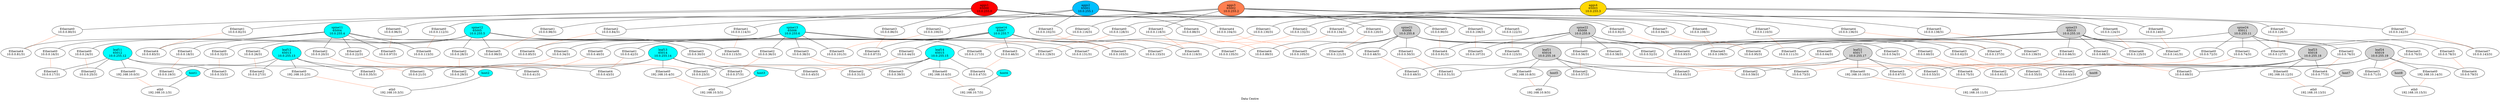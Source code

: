 strict graph {
	graph [label="Data Centre",
		rankdir=TD
	];
	node [label="\N"];
	aggs1	 [bgp_asn=65000,
		dev_role=aggs,
		dev_type="microsoft-sonic",
		fillcolor=red,
		label="aggs1
65000
10.0.255.0",
		loopback="10.0.255.0",
		pod=None,
		rank=1,
		style=filled];
	"iface-80"	 [dev_type=port,
		ipv4="10.0.0.80/31",
		label="Ethernet0
10.0.0.80/31",
		rank=2];
	aggs1 -- "iface-80"	 [color=black,
		phy=port];
	"iface-82"	 [dev_type=port,
		ipv4="10.0.0.82/31",
		label="Ethernet1
10.0.0.82/31",
		rank=2];
	aggs1 -- "iface-82"	 [color=black,
		phy=port];
	"iface-84"	 [dev_type=port,
		ipv4="10.0.0.84/31",
		label="Ethernet2
10.0.0.84/31",
		rank=2];
	aggs1 -- "iface-84"	 [color=black,
		phy=port];
	"iface-86"	 [dev_type=port,
		ipv4="10.0.0.86/31",
		label="Ethernet3
10.0.0.86/31",
		rank=2];
	aggs1 -- "iface-86"	 [color=black,
		phy=port];
	"iface-88"	 [dev_type=port,
		ipv4="10.0.0.88/31",
		label="Ethernet4
10.0.0.88/31",
		rank=2];
	aggs1 -- "iface-88"	 [color=black,
		phy=port];
	"iface-90"	 [dev_type=port,
		ipv4="10.0.0.90/31",
		label="Ethernet5
10.0.0.90/31",
		rank=2];
	aggs1 -- "iface-90"	 [color=black,
		phy=port];
	"iface-92"	 [dev_type=port,
		ipv4="10.0.0.92/31",
		label="Ethernet6
10.0.0.92/31",
		rank=2];
	aggs1 -- "iface-92"	 [color=black,
		phy=port];
	"iface-94"	 [dev_type=port,
		ipv4="10.0.0.94/31",
		label="Ethernet7
10.0.0.94/31",
		rank=2];
	aggs1 -- "iface-94"	 [color=black,
		phy=port];
	"iface-81"	 [dev_type=port,
		ipv4="10.0.0.81/31",
		label="Ethernet4
10.0.0.81/31",
		rank=3];
	"iface-80" -- "iface-81"	 [color=coral,
		linux_bridge=hs_br_80,
		phy=wire,
		role=dc];
	"iface-83"	 [dev_type=port,
		ipv4="10.0.0.83/31",
		label="Ethernet4
10.0.0.83/31",
		rank=3];
	"iface-82" -- "iface-83"	 [color=coral,
		linux_bridge=hs_br_82,
		phy=wire,
		role=dc];
	"iface-85"	 [dev_type=port,
		ipv4="10.0.0.85/31",
		label="Ethernet4
10.0.0.85/31",
		rank=3];
	"iface-84" -- "iface-85"	 [color=coral,
		linux_bridge=hs_br_84,
		phy=wire,
		role=dc];
	"iface-87"	 [dev_type=port,
		ipv4="10.0.0.87/31",
		label="Ethernet4
10.0.0.87/31",
		rank=3];
	"iface-86" -- "iface-87"	 [color=coral,
		linux_bridge=hs_br_86,
		phy=wire,
		role=dc];
	"iface-89"	 [dev_type=port,
		ipv4="10.0.0.89/31",
		label="Ethernet4
10.0.0.89/31",
		rank=3];
	"iface-88" -- "iface-89"	 [color=coral,
		linux_bridge=hs_br_88,
		phy=wire,
		role=dc];
	"iface-91"	 [dev_type=port,
		ipv4="10.0.0.91/31",
		label="Ethernet4
10.0.0.91/31",
		rank=3];
	"iface-90" -- "iface-91"	 [color=coral,
		linux_bridge=hs_br_90,
		phy=wire,
		role=dc];
	"iface-93"	 [dev_type=port,
		ipv4="10.0.0.93/31",
		label="Ethernet4
10.0.0.93/31",
		rank=3];
	"iface-92" -- "iface-93"	 [color=coral,
		linux_bridge=hs_br_92,
		phy=wire,
		role=dc];
	"iface-95"	 [dev_type=port,
		ipv4="10.0.0.95/31",
		label="Ethernet4
10.0.0.95/31",
		rank=3];
	"iface-94" -- "iface-95"	 [color=coral,
		linux_bridge=hs_br_94,
		phy=wire,
		role=dc];
	aggs2	 [bgp_asn=65001,
		dev_role=aggs,
		dev_type="microsoft-sonic",
		fillcolor=deepskyblue,
		label="aggs2
65001
10.0.255.1",
		loopback="10.0.255.1",
		pod=None,
		rank=1,
		style=filled];
	"iface-96"	 [dev_type=port,
		ipv4="10.0.0.96/31",
		label="Ethernet0
10.0.0.96/31",
		rank=2];
	aggs2 -- "iface-96"	 [color=black,
		phy=port];
	"iface-98"	 [dev_type=port,
		ipv4="10.0.0.98/31",
		label="Ethernet1
10.0.0.98/31",
		rank=2];
	aggs2 -- "iface-98"	 [color=black,
		phy=port];
	"iface-100"	 [dev_type=port,
		ipv4="10.0.0.100/31",
		label="Ethernet2
10.0.0.100/31",
		rank=2];
	aggs2 -- "iface-100"	 [color=black,
		phy=port];
	"iface-102"	 [dev_type=port,
		ipv4="10.0.0.102/31",
		label="Ethernet3
10.0.0.102/31",
		rank=2];
	aggs2 -- "iface-102"	 [color=black,
		phy=port];
	"iface-104"	 [dev_type=port,
		ipv4="10.0.0.104/31",
		label="Ethernet4
10.0.0.104/31",
		rank=2];
	aggs2 -- "iface-104"	 [color=black,
		phy=port];
	"iface-106"	 [dev_type=port,
		ipv4="10.0.0.106/31",
		label="Ethernet5
10.0.0.106/31",
		rank=2];
	aggs2 -- "iface-106"	 [color=black,
		phy=port];
	"iface-108"	 [dev_type=port,
		ipv4="10.0.0.108/31",
		label="Ethernet6
10.0.0.108/31",
		rank=2];
	aggs2 -- "iface-108"	 [color=black,
		phy=port];
	"iface-110"	 [dev_type=port,
		ipv4="10.0.0.110/31",
		label="Ethernet7
10.0.0.110/31",
		rank=2];
	aggs2 -- "iface-110"	 [color=black,
		phy=port];
	"iface-97"	 [dev_type=port,
		ipv4="10.0.0.97/31",
		label="Ethernet5
10.0.0.97/31",
		rank=3];
	"iface-96" -- "iface-97"	 [color=coral,
		linux_bridge=hs_br_96,
		phy=wire,
		role=dc];
	"iface-99"	 [dev_type=port,
		ipv4="10.0.0.99/31",
		label="Ethernet5
10.0.0.99/31",
		rank=3];
	"iface-98" -- "iface-99"	 [color=coral,
		linux_bridge=hs_br_98,
		phy=wire,
		role=dc];
	"iface-101"	 [dev_type=port,
		ipv4="10.0.0.101/31",
		label="Ethernet5
10.0.0.101/31",
		rank=3];
	"iface-100" -- "iface-101"	 [color=coral,
		linux_bridge=hs_br_100,
		phy=wire,
		role=dc];
	"iface-103"	 [dev_type=port,
		ipv4="10.0.0.103/31",
		label="Ethernet5
10.0.0.103/31",
		rank=3];
	"iface-102" -- "iface-103"	 [color=coral,
		linux_bridge=hs_br_102,
		phy=wire,
		role=dc];
	"iface-105"	 [dev_type=port,
		ipv4="10.0.0.105/31",
		label="Ethernet5
10.0.0.105/31",
		rank=3];
	"iface-104" -- "iface-105"	 [color=coral,
		linux_bridge=hs_br_104,
		phy=wire,
		role=dc];
	"iface-107"	 [dev_type=port,
		ipv4="10.0.0.107/31",
		label="Ethernet5
10.0.0.107/31",
		rank=3];
	"iface-106" -- "iface-107"	 [color=coral,
		linux_bridge=hs_br_106,
		phy=wire,
		role=dc];
	"iface-109"	 [dev_type=port,
		ipv4="10.0.0.109/31",
		label="Ethernet5
10.0.0.109/31",
		rank=3];
	"iface-108" -- "iface-109"	 [color=coral,
		linux_bridge=hs_br_108,
		phy=wire,
		role=dc];
	"iface-111"	 [dev_type=port,
		ipv4="10.0.0.111/31",
		label="Ethernet5
10.0.0.111/31",
		rank=3];
	"iface-110" -- "iface-111"	 [color=coral,
		linux_bridge=hs_br_110,
		phy=wire,
		role=dc];
	aggs3	 [bgp_asn=65002,
		dev_role=aggs,
		dev_type="microsoft-sonic",
		fillcolor=coral,
		label="aggs3
65002
10.0.255.2",
		loopback="10.0.255.2",
		pod=None,
		rank=1,
		style=filled];
	"iface-112"	 [dev_type=port,
		ipv4="10.0.0.112/31",
		label="Ethernet0
10.0.0.112/31",
		rank=2];
	aggs3 -- "iface-112"	 [color=black,
		phy=port];
	"iface-114"	 [dev_type=port,
		ipv4="10.0.0.114/31",
		label="Ethernet1
10.0.0.114/31",
		rank=2];
	aggs3 -- "iface-114"	 [color=black,
		phy=port];
	"iface-116"	 [dev_type=port,
		ipv4="10.0.0.116/31",
		label="Ethernet2
10.0.0.116/31",
		rank=2];
	aggs3 -- "iface-116"	 [color=black,
		phy=port];
	"iface-118"	 [dev_type=port,
		ipv4="10.0.0.118/31",
		label="Ethernet3
10.0.0.118/31",
		rank=2];
	aggs3 -- "iface-118"	 [color=black,
		phy=port];
	"iface-120"	 [dev_type=port,
		ipv4="10.0.0.120/31",
		label="Ethernet4
10.0.0.120/31",
		rank=2];
	aggs3 -- "iface-120"	 [color=black,
		phy=port];
	"iface-122"	 [dev_type=port,
		ipv4="10.0.0.122/31",
		label="Ethernet5
10.0.0.122/31",
		rank=2];
	aggs3 -- "iface-122"	 [color=black,
		phy=port];
	"iface-124"	 [dev_type=port,
		ipv4="10.0.0.124/31",
		label="Ethernet6
10.0.0.124/31",
		rank=2];
	aggs3 -- "iface-124"	 [color=black,
		phy=port];
	"iface-126"	 [dev_type=port,
		ipv4="10.0.0.126/31",
		label="Ethernet7
10.0.0.126/31",
		rank=2];
	aggs3 -- "iface-126"	 [color=black,
		phy=port];
	"iface-113"	 [dev_type=port,
		ipv4="10.0.0.113/31",
		label="Ethernet6
10.0.0.113/31",
		rank=3];
	"iface-112" -- "iface-113"	 [color=coral,
		linux_bridge=hs_br_112,
		phy=wire,
		role=dc];
	"iface-115"	 [dev_type=port,
		ipv4="10.0.0.115/31",
		label="Ethernet6
10.0.0.115/31",
		rank=3];
	"iface-114" -- "iface-115"	 [color=coral,
		linux_bridge=hs_br_114,
		phy=wire,
		role=dc];
	"iface-117"	 [dev_type=port,
		ipv4="10.0.0.117/31",
		label="Ethernet6
10.0.0.117/31",
		rank=3];
	"iface-116" -- "iface-117"	 [color=coral,
		linux_bridge=hs_br_116,
		phy=wire,
		role=dc];
	"iface-119"	 [dev_type=port,
		ipv4="10.0.0.119/31",
		label="Ethernet6
10.0.0.119/31",
		rank=3];
	"iface-118" -- "iface-119"	 [color=coral,
		linux_bridge=hs_br_118,
		phy=wire,
		role=dc];
	"iface-121"	 [dev_type=port,
		ipv4="10.0.0.121/31",
		label="Ethernet6
10.0.0.121/31",
		rank=3];
	"iface-120" -- "iface-121"	 [color=coral,
		linux_bridge=hs_br_120,
		phy=wire,
		role=dc];
	"iface-123"	 [dev_type=port,
		ipv4="10.0.0.123/31",
		label="Ethernet6
10.0.0.123/31",
		rank=3];
	"iface-122" -- "iface-123"	 [color=coral,
		linux_bridge=hs_br_122,
		phy=wire,
		role=dc];
	"iface-125"	 [dev_type=port,
		ipv4="10.0.0.125/31",
		label="Ethernet6
10.0.0.125/31",
		rank=3];
	"iface-124" -- "iface-125"	 [color=coral,
		linux_bridge=hs_br_124,
		phy=wire,
		role=dc];
	"iface-127"	 [dev_type=port,
		ipv4="10.0.0.127/31",
		label="Ethernet6
10.0.0.127/31",
		rank=3];
	"iface-126" -- "iface-127"	 [color=coral,
		linux_bridge=hs_br_126,
		phy=wire,
		role=dc];
	aggs4	 [bgp_asn=65003,
		dev_role=aggs,
		dev_type="microsoft-sonic",
		fillcolor=gold,
		label="aggs4
65003
10.0.255.3",
		loopback="10.0.255.3",
		pod=None,
		rank=1,
		style=filled];
	"iface-128"	 [dev_type=port,
		ipv4="10.0.0.128/31",
		label="Ethernet0
10.0.0.128/31",
		rank=2];
	aggs4 -- "iface-128"	 [color=black,
		phy=port];
	"iface-130"	 [dev_type=port,
		ipv4="10.0.0.130/31",
		label="Ethernet1
10.0.0.130/31",
		rank=2];
	aggs4 -- "iface-130"	 [color=black,
		phy=port];
	"iface-132"	 [dev_type=port,
		ipv4="10.0.0.132/31",
		label="Ethernet2
10.0.0.132/31",
		rank=2];
	aggs4 -- "iface-132"	 [color=black,
		phy=port];
	"iface-134"	 [dev_type=port,
		ipv4="10.0.0.134/31",
		label="Ethernet3
10.0.0.134/31",
		rank=2];
	aggs4 -- "iface-134"	 [color=black,
		phy=port];
	"iface-136"	 [dev_type=port,
		ipv4="10.0.0.136/31",
		label="Ethernet4
10.0.0.136/31",
		rank=2];
	aggs4 -- "iface-136"	 [color=black,
		phy=port];
	"iface-138"	 [dev_type=port,
		ipv4="10.0.0.138/31",
		label="Ethernet5
10.0.0.138/31",
		rank=2];
	aggs4 -- "iface-138"	 [color=black,
		phy=port];
	"iface-140"	 [dev_type=port,
		ipv4="10.0.0.140/31",
		label="Ethernet6
10.0.0.140/31",
		rank=2];
	aggs4 -- "iface-140"	 [color=black,
		phy=port];
	"iface-142"	 [dev_type=port,
		ipv4="10.0.0.142/31",
		label="Ethernet7
10.0.0.142/31",
		rank=2];
	aggs4 -- "iface-142"	 [color=black,
		phy=port];
	"iface-129"	 [dev_type=port,
		ipv4="10.0.0.129/31",
		label="Ethernet7
10.0.0.129/31",
		rank=3];
	"iface-128" -- "iface-129"	 [color=coral,
		linux_bridge=hs_br_128,
		phy=wire,
		role=dc];
	"iface-131"	 [dev_type=port,
		ipv4="10.0.0.131/31",
		label="Ethernet7
10.0.0.131/31",
		rank=3];
	"iface-130" -- "iface-131"	 [color=coral,
		linux_bridge=hs_br_130,
		phy=wire,
		role=dc];
	"iface-133"	 [dev_type=port,
		ipv4="10.0.0.133/31",
		label="Ethernet7
10.0.0.133/31",
		rank=3];
	"iface-132" -- "iface-133"	 [color=coral,
		linux_bridge=hs_br_132,
		phy=wire,
		role=dc];
	"iface-135"	 [dev_type=port,
		ipv4="10.0.0.135/31",
		label="Ethernet7
10.0.0.135/31",
		rank=3];
	"iface-134" -- "iface-135"	 [color=coral,
		linux_bridge=hs_br_134,
		phy=wire,
		role=dc];
	"iface-137"	 [dev_type=port,
		ipv4="10.0.0.137/31",
		label="Ethernet7
10.0.0.137/31",
		rank=3];
	"iface-136" -- "iface-137"	 [color=coral,
		linux_bridge=hs_br_136,
		phy=wire,
		role=dc];
	"iface-139"	 [dev_type=port,
		ipv4="10.0.0.139/31",
		label="Ethernet7
10.0.0.139/31",
		rank=3];
	"iface-138" -- "iface-139"	 [color=coral,
		linux_bridge=hs_br_138,
		phy=wire,
		role=dc];
	"iface-141"	 [dev_type=port,
		ipv4="10.0.0.141/31",
		label="Ethernet7
10.0.0.141/31",
		rank=3];
	"iface-140" -- "iface-141"	 [color=coral,
		linux_bridge=hs_br_140,
		phy=wire,
		role=dc];
	"iface-143"	 [dev_type=port,
		ipv4="10.0.0.143/31",
		label="Ethernet7
10.0.0.143/31",
		rank=3];
	"iface-142" -- "iface-143"	 [color=coral,
		linux_bridge=hs_br_142,
		phy=wire,
		role=dc];
	spine11	 [bgp_asn=65004,
		dev_role=spines,
		dev_type="microsoft-sonic",
		fillcolor=cyan,
		label="spine11
65004
10.0.255.4",
		loopback="10.0.255.4",
		pod=A,
		rank=4,
		style=filled];
	"iface-16"	 [dev_type=port,
		ipv4="10.0.0.16/31",
		label="Ethernet0
10.0.0.16/31",
		rank=5];
	spine11 -- "iface-16"	 [color=black,
		phy=port];
	"iface-18"	 [dev_type=port,
		ipv4="10.0.0.18/31",
		label="Ethernet1
10.0.0.18/31",
		rank=5];
	spine11 -- "iface-18"	 [color=black,
		phy=port];
	"iface-20"	 [dev_type=port,
		ipv4="10.0.0.20/31",
		label="Ethernet2
10.0.0.20/31",
		rank=5];
	spine11 -- "iface-20"	 [color=black,
		phy=port];
	"iface-22"	 [dev_type=port,
		ipv4="10.0.0.22/31",
		label="Ethernet3
10.0.0.22/31",
		rank=5];
	spine11 -- "iface-22"	 [color=black,
		phy=port];
	spine11 -- "iface-81"	 [color=black,
		phy=port];
	spine11 -- "iface-97"	 [color=black,
		phy=port];
	spine11 -- "iface-113"	 [color=black,
		phy=port];
	spine11 -- "iface-129"	 [color=black,
		phy=port];
	"iface-17"	 [dev_type=port,
		ipv4="10.0.0.17/31",
		label="Ethernet1
10.0.0.17/31",
		rank=6];
	"iface-16" -- "iface-17"	 [color=coral,
		linux_bridge=hs_br_16,
		phy=wire,
		role=dc];
	"iface-19"	 [dev_type=port,
		ipv4="10.0.0.19/31",
		label="Ethernet1
10.0.0.19/31",
		rank=6];
	"iface-18" -- "iface-19"	 [color=coral,
		linux_bridge=hs_br_18,
		phy=wire,
		role=dc];
	"iface-21"	 [dev_type=port,
		ipv4="10.0.0.21/31",
		label="Ethernet1
10.0.0.21/31",
		rank=6];
	"iface-20" -- "iface-21"	 [color=coral,
		linux_bridge=hs_br_20,
		phy=wire,
		role=dc];
	"iface-23"	 [dev_type=port,
		ipv4="10.0.0.23/31",
		label="Ethernet1
10.0.0.23/31",
		rank=6];
	"iface-22" -- "iface-23"	 [color=coral,
		linux_bridge=hs_br_22,
		phy=wire,
		role=dc];
	spine12	 [bgp_asn=65005,
		dev_role=spines,
		dev_type="microsoft-sonic",
		fillcolor=cyan,
		label="spine12
65005
10.0.255.5",
		loopback="10.0.255.5",
		pod=A,
		rank=4,
		style=filled];
	"iface-24"	 [dev_type=port,
		ipv4="10.0.0.24/31",
		label="Ethernet0
10.0.0.24/31",
		rank=5];
	spine12 -- "iface-24"	 [color=black,
		phy=port];
	"iface-26"	 [dev_type=port,
		ipv4="10.0.0.26/31",
		label="Ethernet1
10.0.0.26/31",
		rank=5];
	spine12 -- "iface-26"	 [color=black,
		phy=port];
	"iface-28"	 [dev_type=port,
		ipv4="10.0.0.28/31",
		label="Ethernet2
10.0.0.28/31",
		rank=5];
	spine12 -- "iface-28"	 [color=black,
		phy=port];
	"iface-30"	 [dev_type=port,
		ipv4="10.0.0.30/31",
		label="Ethernet3
10.0.0.30/31",
		rank=5];
	spine12 -- "iface-30"	 [color=black,
		phy=port];
	spine12 -- "iface-83"	 [color=black,
		phy=port];
	spine12 -- "iface-99"	 [color=black,
		phy=port];
	spine12 -- "iface-115"	 [color=black,
		phy=port];
	spine12 -- "iface-131"	 [color=black,
		phy=port];
	"iface-25"	 [dev_type=port,
		ipv4="10.0.0.25/31",
		label="Ethernet2
10.0.0.25/31",
		rank=6];
	"iface-24" -- "iface-25"	 [color=coral,
		linux_bridge=hs_br_24,
		phy=wire,
		role=dc];
	"iface-27"	 [dev_type=port,
		ipv4="10.0.0.27/31",
		label="Ethernet2
10.0.0.27/31",
		rank=6];
	"iface-26" -- "iface-27"	 [color=coral,
		linux_bridge=hs_br_26,
		phy=wire,
		role=dc];
	"iface-29"	 [dev_type=port,
		ipv4="10.0.0.29/31",
		label="Ethernet2
10.0.0.29/31",
		rank=6];
	"iface-28" -- "iface-29"	 [color=coral,
		linux_bridge=hs_br_28,
		phy=wire,
		role=dc];
	"iface-31"	 [dev_type=port,
		ipv4="10.0.0.31/31",
		label="Ethernet2
10.0.0.31/31",
		rank=6];
	"iface-30" -- "iface-31"	 [color=coral,
		linux_bridge=hs_br_30,
		phy=wire,
		role=dc];
	spine13	 [bgp_asn=65006,
		dev_role=spines,
		dev_type="microsoft-sonic",
		fillcolor=cyan,
		label="spine13
65006
10.0.255.6",
		loopback="10.0.255.6",
		pod=A,
		rank=4,
		style=filled];
	"iface-32"	 [dev_type=port,
		ipv4="10.0.0.32/31",
		label="Ethernet0
10.0.0.32/31",
		rank=5];
	spine13 -- "iface-32"	 [color=black,
		phy=port];
	"iface-34"	 [dev_type=port,
		ipv4="10.0.0.34/31",
		label="Ethernet1
10.0.0.34/31",
		rank=5];
	spine13 -- "iface-34"	 [color=black,
		phy=port];
	"iface-36"	 [dev_type=port,
		ipv4="10.0.0.36/31",
		label="Ethernet2
10.0.0.36/31",
		rank=5];
	spine13 -- "iface-36"	 [color=black,
		phy=port];
	"iface-38"	 [dev_type=port,
		ipv4="10.0.0.38/31",
		label="Ethernet3
10.0.0.38/31",
		rank=5];
	spine13 -- "iface-38"	 [color=black,
		phy=port];
	spine13 -- "iface-85"	 [color=black,
		phy=port];
	spine13 -- "iface-101"	 [color=black,
		phy=port];
	spine13 -- "iface-117"	 [color=black,
		phy=port];
	spine13 -- "iface-133"	 [color=black,
		phy=port];
	"iface-33"	 [dev_type=port,
		ipv4="10.0.0.33/31",
		label="Ethernet3
10.0.0.33/31",
		rank=6];
	"iface-32" -- "iface-33"	 [color=coral,
		linux_bridge=hs_br_32,
		phy=wire,
		role=dc];
	"iface-35"	 [dev_type=port,
		ipv4="10.0.0.35/31",
		label="Ethernet3
10.0.0.35/31",
		rank=6];
	"iface-34" -- "iface-35"	 [color=coral,
		linux_bridge=hs_br_34,
		phy=wire,
		role=dc];
	"iface-37"	 [dev_type=port,
		ipv4="10.0.0.37/31",
		label="Ethernet3
10.0.0.37/31",
		rank=6];
	"iface-36" -- "iface-37"	 [color=coral,
		linux_bridge=hs_br_36,
		phy=wire,
		role=dc];
	"iface-39"	 [dev_type=port,
		ipv4="10.0.0.39/31",
		label="Ethernet3
10.0.0.39/31",
		rank=6];
	"iface-38" -- "iface-39"	 [color=coral,
		linux_bridge=hs_br_38,
		phy=wire,
		role=dc];
	spine14	 [bgp_asn=65007,
		dev_role=spines,
		dev_type="microsoft-sonic",
		fillcolor=cyan,
		label="spine14
65007
10.0.255.7",
		loopback="10.0.255.7",
		pod=A,
		rank=4,
		style=filled];
	"iface-40"	 [dev_type=port,
		ipv4="10.0.0.40/31",
		label="Ethernet0
10.0.0.40/31",
		rank=5];
	spine14 -- "iface-40"	 [color=black,
		phy=port];
	"iface-42"	 [dev_type=port,
		ipv4="10.0.0.42/31",
		label="Ethernet1
10.0.0.42/31",
		rank=5];
	spine14 -- "iface-42"	 [color=black,
		phy=port];
	"iface-44"	 [dev_type=port,
		ipv4="10.0.0.44/31",
		label="Ethernet2
10.0.0.44/31",
		rank=5];
	spine14 -- "iface-44"	 [color=black,
		phy=port];
	"iface-46"	 [dev_type=port,
		ipv4="10.0.0.46/31",
		label="Ethernet3
10.0.0.46/31",
		rank=5];
	spine14 -- "iface-46"	 [color=black,
		phy=port];
	spine14 -- "iface-87"	 [color=black,
		phy=port];
	spine14 -- "iface-103"	 [color=black,
		phy=port];
	spine14 -- "iface-119"	 [color=black,
		phy=port];
	spine14 -- "iface-135"	 [color=black,
		phy=port];
	"iface-41"	 [dev_type=port,
		ipv4="10.0.0.41/31",
		label="Ethernet4
10.0.0.41/31",
		rank=6];
	"iface-40" -- "iface-41"	 [color=coral,
		linux_bridge=hs_br_40,
		phy=wire,
		role=dc];
	"iface-43"	 [dev_type=port,
		ipv4="10.0.0.43/31",
		label="Ethernet4
10.0.0.43/31",
		rank=6];
	"iface-42" -- "iface-43"	 [color=coral,
		linux_bridge=hs_br_42,
		phy=wire,
		role=dc];
	"iface-45"	 [dev_type=port,
		ipv4="10.0.0.45/31",
		label="Ethernet4
10.0.0.45/31",
		rank=6];
	"iface-44" -- "iface-45"	 [color=coral,
		linux_bridge=hs_br_44,
		phy=wire,
		role=dc];
	"iface-47"	 [dev_type=port,
		ipv4="10.0.0.47/31",
		label="Ethernet4
10.0.0.47/31",
		rank=6];
	"iface-46" -- "iface-47"	 [color=coral,
		linux_bridge=hs_br_46,
		phy=wire,
		role=dc];
	spine21	 [bgp_asn=65008,
		dev_role=spines,
		dev_type="microsoft-sonic",
		fillcolor=lightgrey,
		label="spine21
65008
10.0.255.8",
		loopback="10.0.255.8",
		pod=B,
		rank=4,
		style=filled];
	"iface-48"	 [dev_type=port,
		ipv4="10.0.0.48/31",
		label="Ethernet0
10.0.0.48/31",
		rank=5];
	spine21 -- "iface-48"	 [color=black,
		phy=port];
	"iface-50"	 [dev_type=port,
		ipv4="10.0.0.50/31",
		label="Ethernet1
10.0.0.50/31",
		rank=5];
	spine21 -- "iface-50"	 [color=black,
		phy=port];
	"iface-52"	 [dev_type=port,
		ipv4="10.0.0.52/31",
		label="Ethernet2
10.0.0.52/31",
		rank=5];
	spine21 -- "iface-52"	 [color=black,
		phy=port];
	"iface-54"	 [dev_type=port,
		ipv4="10.0.0.54/31",
		label="Ethernet3
10.0.0.54/31",
		rank=5];
	spine21 -- "iface-54"	 [color=black,
		phy=port];
	spine21 -- "iface-89"	 [color=black,
		phy=port];
	spine21 -- "iface-105"	 [color=black,
		phy=port];
	spine21 -- "iface-121"	 [color=black,
		phy=port];
	spine21 -- "iface-137"	 [color=black,
		phy=port];
	"iface-49"	 [dev_type=port,
		ipv4="10.0.0.49/31",
		label="Ethernet1
10.0.0.49/31",
		rank=6];
	"iface-48" -- "iface-49"	 [color=coral,
		linux_bridge=hs_br_48,
		phy=wire,
		role=dc];
	"iface-51"	 [dev_type=port,
		ipv4="10.0.0.51/31",
		label="Ethernet1
10.0.0.51/31",
		rank=6];
	"iface-50" -- "iface-51"	 [color=coral,
		linux_bridge=hs_br_50,
		phy=wire,
		role=dc];
	"iface-53"	 [dev_type=port,
		ipv4="10.0.0.53/31",
		label="Ethernet1
10.0.0.53/31",
		rank=6];
	"iface-52" -- "iface-53"	 [color=coral,
		linux_bridge=hs_br_52,
		phy=wire,
		role=dc];
	"iface-55"	 [dev_type=port,
		ipv4="10.0.0.55/31",
		label="Ethernet1
10.0.0.55/31",
		rank=6];
	"iface-54" -- "iface-55"	 [color=coral,
		linux_bridge=hs_br_54,
		phy=wire,
		role=dc];
	spine22	 [bgp_asn=65009,
		dev_role=spines,
		dev_type="microsoft-sonic",
		fillcolor=lightgrey,
		label="spine22
65009
10.0.255.9",
		loopback="10.0.255.9",
		pod=B,
		rank=4,
		style=filled];
	"iface-56"	 [dev_type=port,
		ipv4="10.0.0.56/31",
		label="Ethernet0
10.0.0.56/31",
		rank=5];
	spine22 -- "iface-56"	 [color=black,
		phy=port];
	"iface-58"	 [dev_type=port,
		ipv4="10.0.0.58/31",
		label="Ethernet1
10.0.0.58/31",
		rank=5];
	spine22 -- "iface-58"	 [color=black,
		phy=port];
	"iface-60"	 [dev_type=port,
		ipv4="10.0.0.60/31",
		label="Ethernet2
10.0.0.60/31",
		rank=5];
	spine22 -- "iface-60"	 [color=black,
		phy=port];
	"iface-62"	 [dev_type=port,
		ipv4="10.0.0.62/31",
		label="Ethernet3
10.0.0.62/31",
		rank=5];
	spine22 -- "iface-62"	 [color=black,
		phy=port];
	spine22 -- "iface-91"	 [color=black,
		phy=port];
	spine22 -- "iface-107"	 [color=black,
		phy=port];
	spine22 -- "iface-123"	 [color=black,
		phy=port];
	spine22 -- "iface-139"	 [color=black,
		phy=port];
	"iface-57"	 [dev_type=port,
		ipv4="10.0.0.57/31",
		label="Ethernet2
10.0.0.57/31",
		rank=6];
	"iface-56" -- "iface-57"	 [color=coral,
		linux_bridge=hs_br_56,
		phy=wire,
		role=dc];
	"iface-59"	 [dev_type=port,
		ipv4="10.0.0.59/31",
		label="Ethernet2
10.0.0.59/31",
		rank=6];
	"iface-58" -- "iface-59"	 [color=coral,
		linux_bridge=hs_br_58,
		phy=wire,
		role=dc];
	"iface-61"	 [dev_type=port,
		ipv4="10.0.0.61/31",
		label="Ethernet2
10.0.0.61/31",
		rank=6];
	"iface-60" -- "iface-61"	 [color=coral,
		linux_bridge=hs_br_60,
		phy=wire,
		role=dc];
	"iface-63"	 [dev_type=port,
		ipv4="10.0.0.63/31",
		label="Ethernet2
10.0.0.63/31",
		rank=6];
	"iface-62" -- "iface-63"	 [color=coral,
		linux_bridge=hs_br_62,
		phy=wire,
		role=dc];
	spine23	 [bgp_asn=65010,
		dev_role=spines,
		dev_type="microsoft-sonic",
		fillcolor=lightgrey,
		label="spine23
65010
10.0.255.10",
		loopback="10.0.255.10",
		pod=B,
		rank=4,
		style=filled];
	"iface-64"	 [dev_type=port,
		ipv4="10.0.0.64/31",
		label="Ethernet0
10.0.0.64/31",
		rank=5];
	spine23 -- "iface-64"	 [color=black,
		phy=port];
	"iface-66"	 [dev_type=port,
		ipv4="10.0.0.66/31",
		label="Ethernet1
10.0.0.66/31",
		rank=5];
	spine23 -- "iface-66"	 [color=black,
		phy=port];
	"iface-68"	 [dev_type=port,
		ipv4="10.0.0.68/31",
		label="Ethernet2
10.0.0.68/31",
		rank=5];
	spine23 -- "iface-68"	 [color=black,
		phy=port];
	"iface-70"	 [dev_type=port,
		ipv4="10.0.0.70/31",
		label="Ethernet3
10.0.0.70/31",
		rank=5];
	spine23 -- "iface-70"	 [color=black,
		phy=port];
	spine23 -- "iface-93"	 [color=black,
		phy=port];
	spine23 -- "iface-109"	 [color=black,
		phy=port];
	spine23 -- "iface-125"	 [color=black,
		phy=port];
	spine23 -- "iface-141"	 [color=black,
		phy=port];
	"iface-65"	 [dev_type=port,
		ipv4="10.0.0.65/31",
		label="Ethernet3
10.0.0.65/31",
		rank=6];
	"iface-64" -- "iface-65"	 [color=coral,
		linux_bridge=hs_br_64,
		phy=wire,
		role=dc];
	"iface-67"	 [dev_type=port,
		ipv4="10.0.0.67/31",
		label="Ethernet3
10.0.0.67/31",
		rank=6];
	"iface-66" -- "iface-67"	 [color=coral,
		linux_bridge=hs_br_66,
		phy=wire,
		role=dc];
	"iface-69"	 [dev_type=port,
		ipv4="10.0.0.69/31",
		label="Ethernet3
10.0.0.69/31",
		rank=6];
	"iface-68" -- "iface-69"	 [color=coral,
		linux_bridge=hs_br_68,
		phy=wire,
		role=dc];
	"iface-71"	 [dev_type=port,
		ipv4="10.0.0.71/31",
		label="Ethernet3
10.0.0.71/31",
		rank=6];
	"iface-70" -- "iface-71"	 [color=coral,
		linux_bridge=hs_br_70,
		phy=wire,
		role=dc];
	spine24	 [bgp_asn=65011,
		dev_role=spines,
		dev_type="microsoft-sonic",
		fillcolor=lightgrey,
		label="spine24
65011
10.0.255.11",
		loopback="10.0.255.11",
		pod=B,
		rank=4,
		style=filled];
	"iface-72"	 [dev_type=port,
		ipv4="10.0.0.72/31",
		label="Ethernet0
10.0.0.72/31",
		rank=5];
	spine24 -- "iface-72"	 [color=black,
		phy=port];
	"iface-74"	 [dev_type=port,
		ipv4="10.0.0.74/31",
		label="Ethernet1
10.0.0.74/31",
		rank=5];
	spine24 -- "iface-74"	 [color=black,
		phy=port];
	"iface-76"	 [dev_type=port,
		ipv4="10.0.0.76/31",
		label="Ethernet2
10.0.0.76/31",
		rank=5];
	spine24 -- "iface-76"	 [color=black,
		phy=port];
	"iface-78"	 [dev_type=port,
		ipv4="10.0.0.78/31",
		label="Ethernet3
10.0.0.78/31",
		rank=5];
	spine24 -- "iface-78"	 [color=black,
		phy=port];
	spine24 -- "iface-95"	 [color=black,
		phy=port];
	spine24 -- "iface-111"	 [color=black,
		phy=port];
	spine24 -- "iface-127"	 [color=black,
		phy=port];
	spine24 -- "iface-143"	 [color=black,
		phy=port];
	"iface-73"	 [dev_type=port,
		ipv4="10.0.0.73/31",
		label="Ethernet4
10.0.0.73/31",
		rank=6];
	"iface-72" -- "iface-73"	 [color=coral,
		linux_bridge=hs_br_72,
		phy=wire,
		role=dc];
	"iface-75"	 [dev_type=port,
		ipv4="10.0.0.75/31",
		label="Ethernet4
10.0.0.75/31",
		rank=6];
	"iface-74" -- "iface-75"	 [color=coral,
		linux_bridge=hs_br_74,
		phy=wire,
		role=dc];
	"iface-77"	 [dev_type=port,
		ipv4="10.0.0.77/31",
		label="Ethernet4
10.0.0.77/31",
		rank=6];
	"iface-76" -- "iface-77"	 [color=coral,
		linux_bridge=hs_br_76,
		phy=wire,
		role=dc];
	"iface-79"	 [dev_type=port,
		ipv4="10.0.0.79/31",
		label="Ethernet4
10.0.0.79/31",
		rank=6];
	"iface-78" -- "iface-79"	 [color=coral,
		linux_bridge=hs_br_78,
		phy=wire,
		role=dc];
	leaf11	 [bgp_asn=65012,
		dev_role=leafs,
		dev_type="microsoft-sonic",
		fillcolor=cyan,
		label="leaf11
65012
10.0.255.12",
		loopback="10.0.255.12",
		pod=A,
		rank=7,
		style=filled];
	"iface-0"	 [dev_type=port,
		ipv4="192.168.10.0/31",
		label="Ethernet0
192.168.10.0/31",
		rank=8];
	leaf11 -- "iface-0"	 [color=black,
		phy=port];
	leaf11 -- "iface-17"	 [color=black,
		phy=port];
	leaf11 -- "iface-25"	 [color=black,
		phy=port];
	leaf11 -- "iface-33"	 [color=black,
		phy=port];
	leaf11 -- "iface-41"	 [color=black,
		phy=port];
	"iface-1"	 [dev_type=port,
		ipv4="192.168.10.1/31",
		label="eth0
192.168.10.1/31",
		rank=9];
	"iface-0" -- "iface-1"	 [color=coral,
		linux_bridge=hs_br_0,
		phy=wire,
		role=customer];
	leaf12	 [bgp_asn=65013,
		dev_role=leafs,
		dev_type="microsoft-sonic",
		fillcolor=cyan,
		label="leaf12
65013
10.0.255.13",
		loopback="10.0.255.13",
		pod=A,
		rank=7,
		style=filled];
	"iface-2"	 [dev_type=port,
		ipv4="192.168.10.2/31",
		label="Ethernet0
192.168.10.2/31",
		rank=8];
	leaf12 -- "iface-2"	 [color=black,
		phy=port];
	leaf12 -- "iface-19"	 [color=black,
		phy=port];
	leaf12 -- "iface-27"	 [color=black,
		phy=port];
	leaf12 -- "iface-35"	 [color=black,
		phy=port];
	leaf12 -- "iface-43"	 [color=black,
		phy=port];
	"iface-3"	 [dev_type=port,
		ipv4="192.168.10.3/31",
		label="eth0
192.168.10.3/31",
		rank=9];
	"iface-2" -- "iface-3"	 [color=coral,
		linux_bridge=hs_br_2,
		phy=wire,
		role=customer];
	leaf13	 [bgp_asn=65014,
		dev_role=leafs,
		dev_type="microsoft-sonic",
		fillcolor=cyan,
		label="leaf13
65014
10.0.255.14",
		loopback="10.0.255.14",
		pod=A,
		rank=7,
		style=filled];
	"iface-4"	 [dev_type=port,
		ipv4="192.168.10.4/31",
		label="Ethernet0
192.168.10.4/31",
		rank=8];
	leaf13 -- "iface-4"	 [color=black,
		phy=port];
	leaf13 -- "iface-21"	 [color=black,
		phy=port];
	leaf13 -- "iface-29"	 [color=black,
		phy=port];
	leaf13 -- "iface-37"	 [color=black,
		phy=port];
	leaf13 -- "iface-45"	 [color=black,
		phy=port];
	"iface-5"	 [dev_type=port,
		ipv4="192.168.10.5/31",
		label="eth0
192.168.10.5/31",
		rank=9];
	"iface-4" -- "iface-5"	 [color=coral,
		linux_bridge=hs_br_4,
		phy=wire,
		role=customer];
	leaf14	 [bgp_asn=65015,
		dev_role=leafs,
		dev_type="microsoft-sonic",
		fillcolor=cyan,
		label="leaf14
65015
10.0.255.15",
		loopback="10.0.255.15",
		pod=A,
		rank=7,
		style=filled];
	"iface-6"	 [dev_type=port,
		ipv4="192.168.10.6/31",
		label="Ethernet0
192.168.10.6/31",
		rank=8];
	leaf14 -- "iface-6"	 [color=black,
		phy=port];
	leaf14 -- "iface-23"	 [color=black,
		phy=port];
	leaf14 -- "iface-31"	 [color=black,
		phy=port];
	leaf14 -- "iface-39"	 [color=black,
		phy=port];
	leaf14 -- "iface-47"	 [color=black,
		phy=port];
	"iface-7"	 [dev_type=port,
		ipv4="192.168.10.7/31",
		label="eth0
192.168.10.7/31",
		rank=9];
	"iface-6" -- "iface-7"	 [color=coral,
		linux_bridge=hs_br_6,
		phy=wire,
		role=customer];
	leaf21	 [bgp_asn=65016,
		dev_role=leafs,
		dev_type="microsoft-sonic",
		fillcolor=lightgrey,
		label="leaf21
65016
10.0.255.16",
		loopback="10.0.255.16",
		pod=B,
		rank=7,
		style=filled];
	"iface-8"	 [dev_type=port,
		ipv4="192.168.10.8/31",
		label="Ethernet0
192.168.10.8/31",
		rank=8];
	leaf21 -- "iface-8"	 [color=black,
		phy=port];
	leaf21 -- "iface-49"	 [color=black,
		phy=port];
	leaf21 -- "iface-57"	 [color=black,
		phy=port];
	leaf21 -- "iface-65"	 [color=black,
		phy=port];
	leaf21 -- "iface-73"	 [color=black,
		phy=port];
	"iface-9"	 [dev_type=port,
		ipv4="192.168.10.9/31",
		label="eth0
192.168.10.9/31",
		rank=9];
	"iface-8" -- "iface-9"	 [color=coral,
		linux_bridge=hs_br_8,
		phy=wire,
		role=customer];
	leaf22	 [bgp_asn=65017,
		dev_role=leafs,
		dev_type="microsoft-sonic",
		fillcolor=lightgrey,
		label="leaf22
65017
10.0.255.17",
		loopback="10.0.255.17",
		pod=B,
		rank=7,
		style=filled];
	"iface-10"	 [dev_type=port,
		ipv4="192.168.10.10/31",
		label="Ethernet0
192.168.10.10/31",
		rank=8];
	leaf22 -- "iface-10"	 [color=black,
		phy=port];
	leaf22 -- "iface-51"	 [color=black,
		phy=port];
	leaf22 -- "iface-59"	 [color=black,
		phy=port];
	leaf22 -- "iface-67"	 [color=black,
		phy=port];
	leaf22 -- "iface-75"	 [color=black,
		phy=port];
	"iface-11"	 [dev_type=port,
		ipv4="192.168.10.11/31",
		label="eth0
192.168.10.11/31",
		rank=9];
	"iface-10" -- "iface-11"	 [color=coral,
		linux_bridge=hs_br_10,
		phy=wire,
		role=customer];
	leaf23	 [bgp_asn=65018,
		dev_role=leafs,
		dev_type="microsoft-sonic",
		fillcolor=lightgrey,
		label="leaf23
65018
10.0.255.18",
		loopback="10.0.255.18",
		pod=B,
		rank=7,
		style=filled];
	"iface-12"	 [dev_type=port,
		ipv4="192.168.10.12/31",
		label="Ethernet0
192.168.10.12/31",
		rank=8];
	leaf23 -- "iface-12"	 [color=black,
		phy=port];
	leaf23 -- "iface-53"	 [color=black,
		phy=port];
	leaf23 -- "iface-61"	 [color=black,
		phy=port];
	leaf23 -- "iface-69"	 [color=black,
		phy=port];
	leaf23 -- "iface-77"	 [color=black,
		phy=port];
	"iface-13"	 [dev_type=port,
		ipv4="192.168.10.13/31",
		label="eth0
192.168.10.13/31",
		rank=9];
	"iface-12" -- "iface-13"	 [color=coral,
		linux_bridge=hs_br_12,
		phy=wire,
		role=customer];
	leaf24	 [bgp_asn=65019,
		dev_role=leafs,
		dev_type="microsoft-sonic",
		fillcolor=lightgrey,
		label="leaf24
65019
10.0.255.19",
		loopback="10.0.255.19",
		pod=B,
		rank=7,
		style=filled];
	"iface-14"	 [dev_type=port,
		ipv4="192.168.10.14/31",
		label="Ethernet0
192.168.10.14/31",
		rank=8];
	leaf24 -- "iface-14"	 [color=black,
		phy=port];
	leaf24 -- "iface-55"	 [color=black,
		phy=port];
	leaf24 -- "iface-63"	 [color=black,
		phy=port];
	leaf24 -- "iface-71"	 [color=black,
		phy=port];
	leaf24 -- "iface-79"	 [color=black,
		phy=port];
	"iface-15"	 [dev_type=port,
		ipv4="192.168.10.15/31",
		label="eth0
192.168.10.15/31",
		rank=9];
	"iface-14" -- "iface-15"	 [color=coral,
		linux_bridge=hs_br_14,
		phy=wire,
		role=customer];
	host1	 [dev_role=hosts,
		dev_type=ubuntu,
		fillcolor=cyan,
		pod=A,
		rank=10,
		style=filled];
	host1 -- "iface-1"	 [color=black,
		phy=port];
	host2	 [dev_role=hosts,
		dev_type=ubuntu,
		fillcolor=cyan,
		pod=A,
		rank=10,
		style=filled];
	host2 -- "iface-3"	 [color=black,
		phy=port];
	host3	 [dev_role=hosts,
		dev_type=ubuntu,
		fillcolor=cyan,
		pod=A,
		rank=10,
		style=filled];
	host3 -- "iface-5"	 [color=black,
		phy=port];
	host4	 [dev_role=hosts,
		dev_type=ubuntu,
		fillcolor=cyan,
		pod=A,
		rank=10,
		style=filled];
	host4 -- "iface-7"	 [color=black,
		phy=port];
	host5	 [dev_role=hosts,
		dev_type=ubuntu,
		fillcolor=lightgrey,
		pod=B,
		rank=10,
		style=filled];
	host5 -- "iface-9"	 [color=black,
		phy=port];
	host6	 [dev_role=hosts,
		dev_type=ubuntu,
		fillcolor=lightgrey,
		pod=B,
		rank=10,
		style=filled];
	host6 -- "iface-11"	 [color=black,
		phy=port];
	host7	 [dev_role=hosts,
		dev_type=ubuntu,
		fillcolor=lightgrey,
		pod=B,
		rank=10,
		style=filled];
	host7 -- "iface-13"	 [color=black,
		phy=port];
	host8	 [dev_role=hosts,
		dev_type=ubuntu,
		fillcolor=lightgrey,
		pod=B,
		rank=10,
		style=filled];
	host8 -- "iface-15"	 [color=black,
		phy=port];
}
